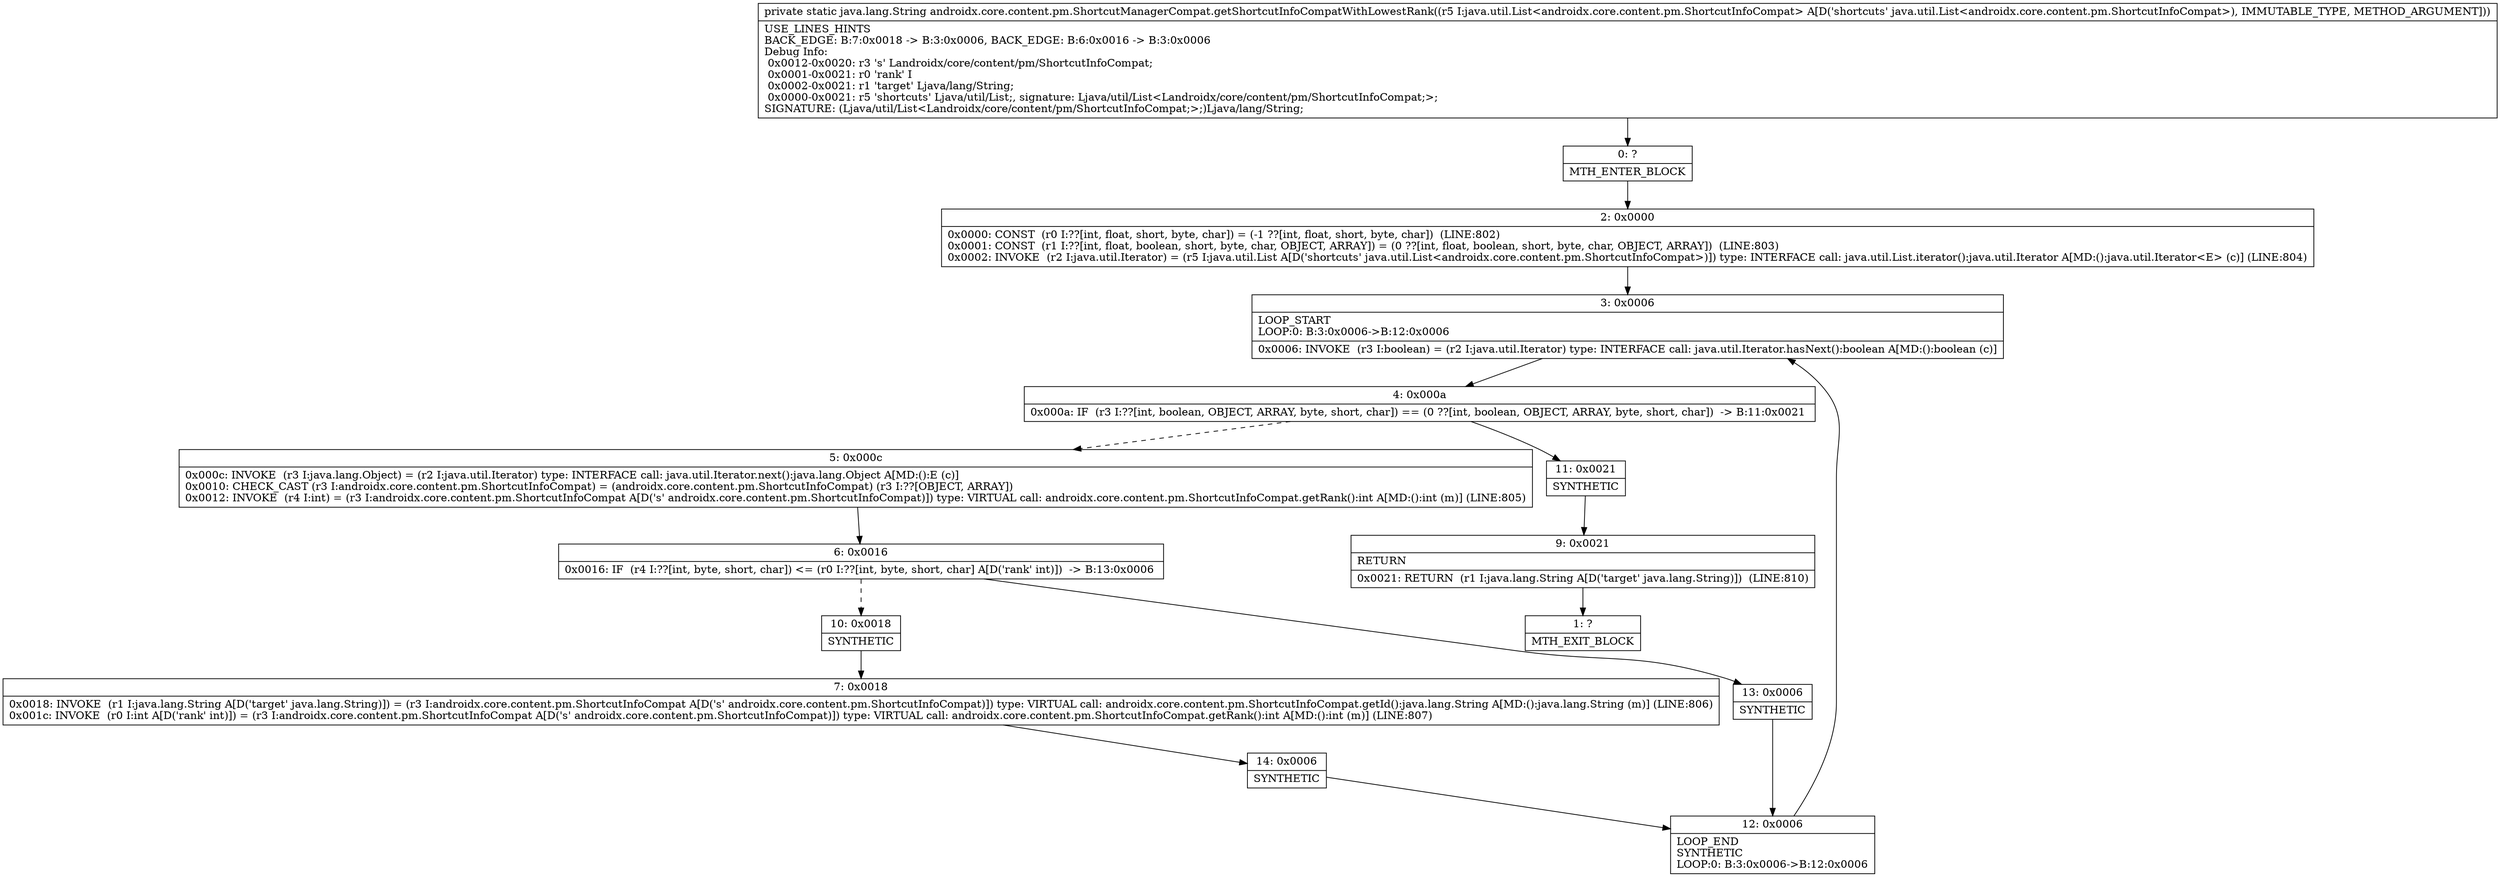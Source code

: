 digraph "CFG forandroidx.core.content.pm.ShortcutManagerCompat.getShortcutInfoCompatWithLowestRank(Ljava\/util\/List;)Ljava\/lang\/String;" {
Node_0 [shape=record,label="{0\:\ ?|MTH_ENTER_BLOCK\l}"];
Node_2 [shape=record,label="{2\:\ 0x0000|0x0000: CONST  (r0 I:??[int, float, short, byte, char]) = (\-1 ??[int, float, short, byte, char])  (LINE:802)\l0x0001: CONST  (r1 I:??[int, float, boolean, short, byte, char, OBJECT, ARRAY]) = (0 ??[int, float, boolean, short, byte, char, OBJECT, ARRAY])  (LINE:803)\l0x0002: INVOKE  (r2 I:java.util.Iterator) = (r5 I:java.util.List A[D('shortcuts' java.util.List\<androidx.core.content.pm.ShortcutInfoCompat\>)]) type: INTERFACE call: java.util.List.iterator():java.util.Iterator A[MD:():java.util.Iterator\<E\> (c)] (LINE:804)\l}"];
Node_3 [shape=record,label="{3\:\ 0x0006|LOOP_START\lLOOP:0: B:3:0x0006\-\>B:12:0x0006\l|0x0006: INVOKE  (r3 I:boolean) = (r2 I:java.util.Iterator) type: INTERFACE call: java.util.Iterator.hasNext():boolean A[MD:():boolean (c)]\l}"];
Node_4 [shape=record,label="{4\:\ 0x000a|0x000a: IF  (r3 I:??[int, boolean, OBJECT, ARRAY, byte, short, char]) == (0 ??[int, boolean, OBJECT, ARRAY, byte, short, char])  \-\> B:11:0x0021 \l}"];
Node_5 [shape=record,label="{5\:\ 0x000c|0x000c: INVOKE  (r3 I:java.lang.Object) = (r2 I:java.util.Iterator) type: INTERFACE call: java.util.Iterator.next():java.lang.Object A[MD:():E (c)]\l0x0010: CHECK_CAST (r3 I:androidx.core.content.pm.ShortcutInfoCompat) = (androidx.core.content.pm.ShortcutInfoCompat) (r3 I:??[OBJECT, ARRAY]) \l0x0012: INVOKE  (r4 I:int) = (r3 I:androidx.core.content.pm.ShortcutInfoCompat A[D('s' androidx.core.content.pm.ShortcutInfoCompat)]) type: VIRTUAL call: androidx.core.content.pm.ShortcutInfoCompat.getRank():int A[MD:():int (m)] (LINE:805)\l}"];
Node_6 [shape=record,label="{6\:\ 0x0016|0x0016: IF  (r4 I:??[int, byte, short, char]) \<= (r0 I:??[int, byte, short, char] A[D('rank' int)])  \-\> B:13:0x0006 \l}"];
Node_10 [shape=record,label="{10\:\ 0x0018|SYNTHETIC\l}"];
Node_7 [shape=record,label="{7\:\ 0x0018|0x0018: INVOKE  (r1 I:java.lang.String A[D('target' java.lang.String)]) = (r3 I:androidx.core.content.pm.ShortcutInfoCompat A[D('s' androidx.core.content.pm.ShortcutInfoCompat)]) type: VIRTUAL call: androidx.core.content.pm.ShortcutInfoCompat.getId():java.lang.String A[MD:():java.lang.String (m)] (LINE:806)\l0x001c: INVOKE  (r0 I:int A[D('rank' int)]) = (r3 I:androidx.core.content.pm.ShortcutInfoCompat A[D('s' androidx.core.content.pm.ShortcutInfoCompat)]) type: VIRTUAL call: androidx.core.content.pm.ShortcutInfoCompat.getRank():int A[MD:():int (m)] (LINE:807)\l}"];
Node_14 [shape=record,label="{14\:\ 0x0006|SYNTHETIC\l}"];
Node_12 [shape=record,label="{12\:\ 0x0006|LOOP_END\lSYNTHETIC\lLOOP:0: B:3:0x0006\-\>B:12:0x0006\l}"];
Node_13 [shape=record,label="{13\:\ 0x0006|SYNTHETIC\l}"];
Node_11 [shape=record,label="{11\:\ 0x0021|SYNTHETIC\l}"];
Node_9 [shape=record,label="{9\:\ 0x0021|RETURN\l|0x0021: RETURN  (r1 I:java.lang.String A[D('target' java.lang.String)])  (LINE:810)\l}"];
Node_1 [shape=record,label="{1\:\ ?|MTH_EXIT_BLOCK\l}"];
MethodNode[shape=record,label="{private static java.lang.String androidx.core.content.pm.ShortcutManagerCompat.getShortcutInfoCompatWithLowestRank((r5 I:java.util.List\<androidx.core.content.pm.ShortcutInfoCompat\> A[D('shortcuts' java.util.List\<androidx.core.content.pm.ShortcutInfoCompat\>), IMMUTABLE_TYPE, METHOD_ARGUMENT]))  | USE_LINES_HINTS\lBACK_EDGE: B:7:0x0018 \-\> B:3:0x0006, BACK_EDGE: B:6:0x0016 \-\> B:3:0x0006\lDebug Info:\l  0x0012\-0x0020: r3 's' Landroidx\/core\/content\/pm\/ShortcutInfoCompat;\l  0x0001\-0x0021: r0 'rank' I\l  0x0002\-0x0021: r1 'target' Ljava\/lang\/String;\l  0x0000\-0x0021: r5 'shortcuts' Ljava\/util\/List;, signature: Ljava\/util\/List\<Landroidx\/core\/content\/pm\/ShortcutInfoCompat;\>;\lSIGNATURE: (Ljava\/util\/List\<Landroidx\/core\/content\/pm\/ShortcutInfoCompat;\>;)Ljava\/lang\/String;\l}"];
MethodNode -> Node_0;Node_0 -> Node_2;
Node_2 -> Node_3;
Node_3 -> Node_4;
Node_4 -> Node_5[style=dashed];
Node_4 -> Node_11;
Node_5 -> Node_6;
Node_6 -> Node_10[style=dashed];
Node_6 -> Node_13;
Node_10 -> Node_7;
Node_7 -> Node_14;
Node_14 -> Node_12;
Node_12 -> Node_3;
Node_13 -> Node_12;
Node_11 -> Node_9;
Node_9 -> Node_1;
}


